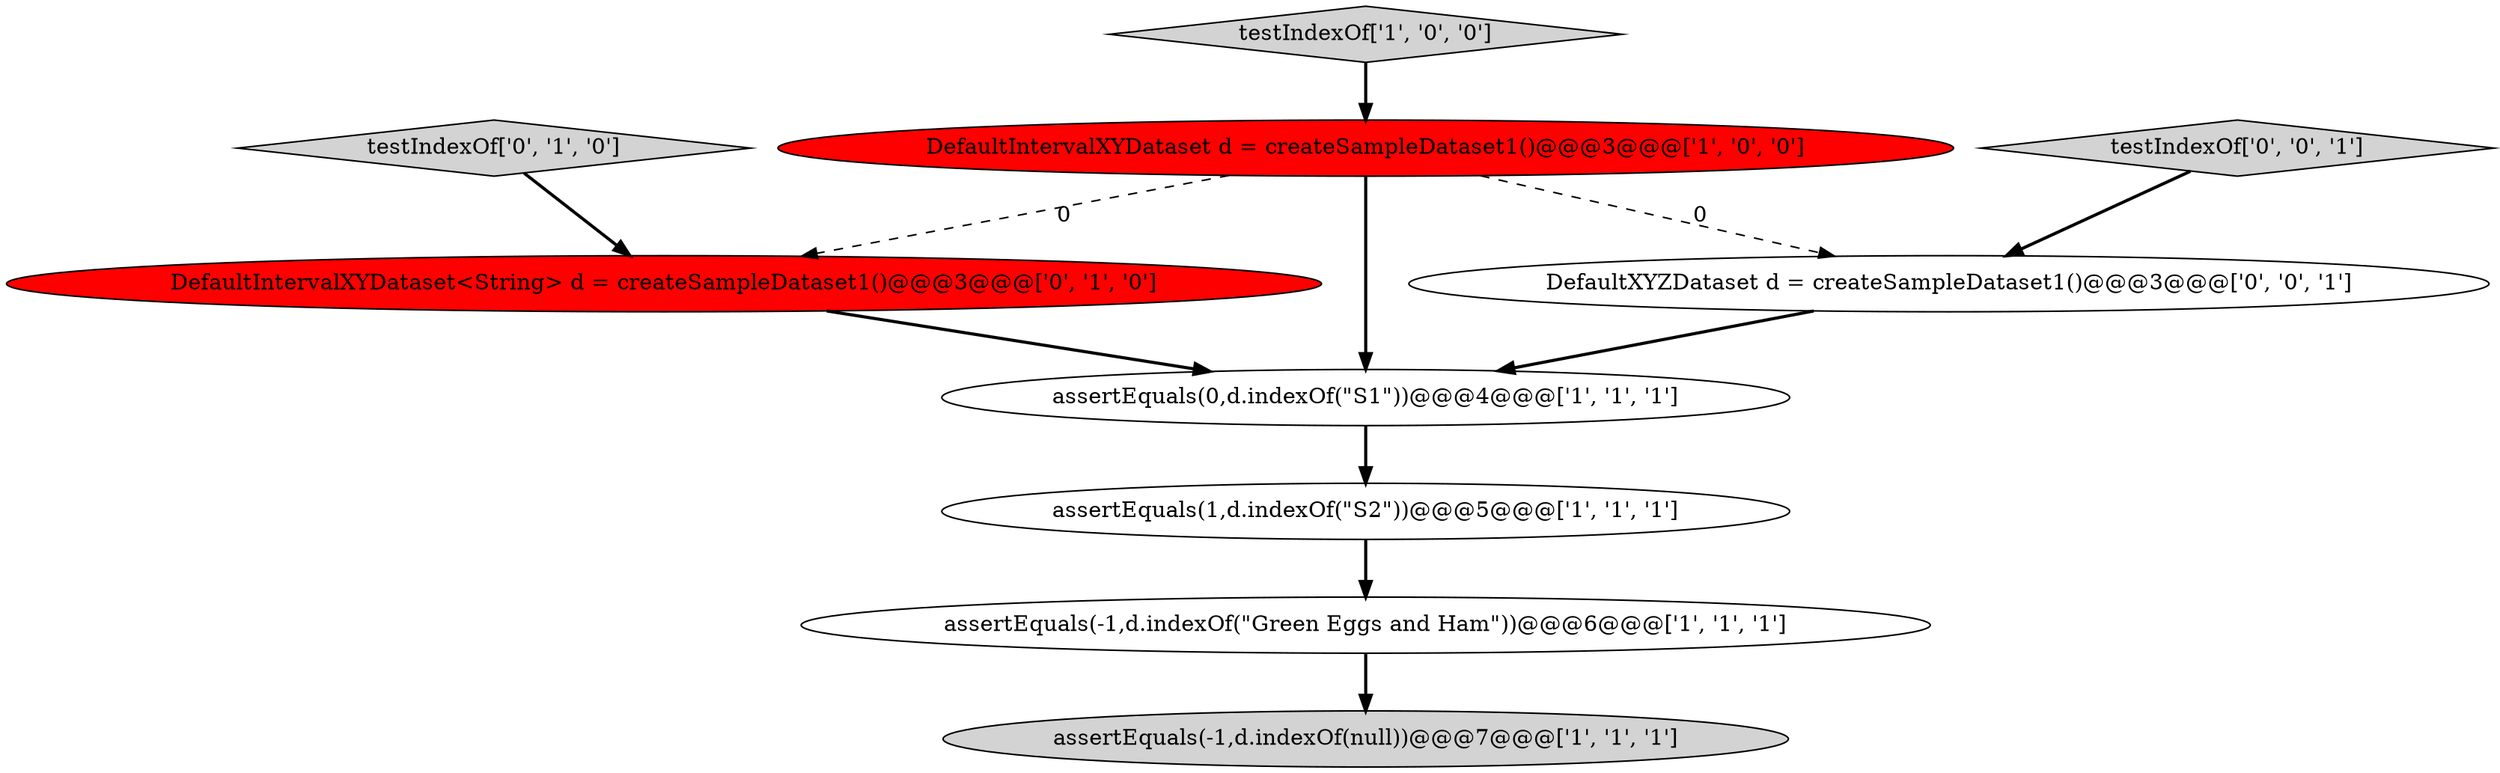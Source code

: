 digraph {
5 [style = filled, label = "assertEquals(0,d.indexOf(\"S1\"))@@@4@@@['1', '1', '1']", fillcolor = white, shape = ellipse image = "AAA0AAABBB1BBB"];
3 [style = filled, label = "assertEquals(-1,d.indexOf(null))@@@7@@@['1', '1', '1']", fillcolor = lightgray, shape = ellipse image = "AAA0AAABBB1BBB"];
0 [style = filled, label = "assertEquals(1,d.indexOf(\"S2\"))@@@5@@@['1', '1', '1']", fillcolor = white, shape = ellipse image = "AAA0AAABBB1BBB"];
8 [style = filled, label = "DefaultXYZDataset d = createSampleDataset1()@@@3@@@['0', '0', '1']", fillcolor = white, shape = ellipse image = "AAA0AAABBB3BBB"];
7 [style = filled, label = "testIndexOf['0', '1', '0']", fillcolor = lightgray, shape = diamond image = "AAA0AAABBB2BBB"];
4 [style = filled, label = "testIndexOf['1', '0', '0']", fillcolor = lightgray, shape = diamond image = "AAA0AAABBB1BBB"];
6 [style = filled, label = "DefaultIntervalXYDataset<String> d = createSampleDataset1()@@@3@@@['0', '1', '0']", fillcolor = red, shape = ellipse image = "AAA1AAABBB2BBB"];
2 [style = filled, label = "assertEquals(-1,d.indexOf(\"Green Eggs and Ham\"))@@@6@@@['1', '1', '1']", fillcolor = white, shape = ellipse image = "AAA0AAABBB1BBB"];
1 [style = filled, label = "DefaultIntervalXYDataset d = createSampleDataset1()@@@3@@@['1', '0', '0']", fillcolor = red, shape = ellipse image = "AAA1AAABBB1BBB"];
9 [style = filled, label = "testIndexOf['0', '0', '1']", fillcolor = lightgray, shape = diamond image = "AAA0AAABBB3BBB"];
1->5 [style = bold, label=""];
1->8 [style = dashed, label="0"];
6->5 [style = bold, label=""];
4->1 [style = bold, label=""];
7->6 [style = bold, label=""];
8->5 [style = bold, label=""];
5->0 [style = bold, label=""];
9->8 [style = bold, label=""];
1->6 [style = dashed, label="0"];
2->3 [style = bold, label=""];
0->2 [style = bold, label=""];
}
